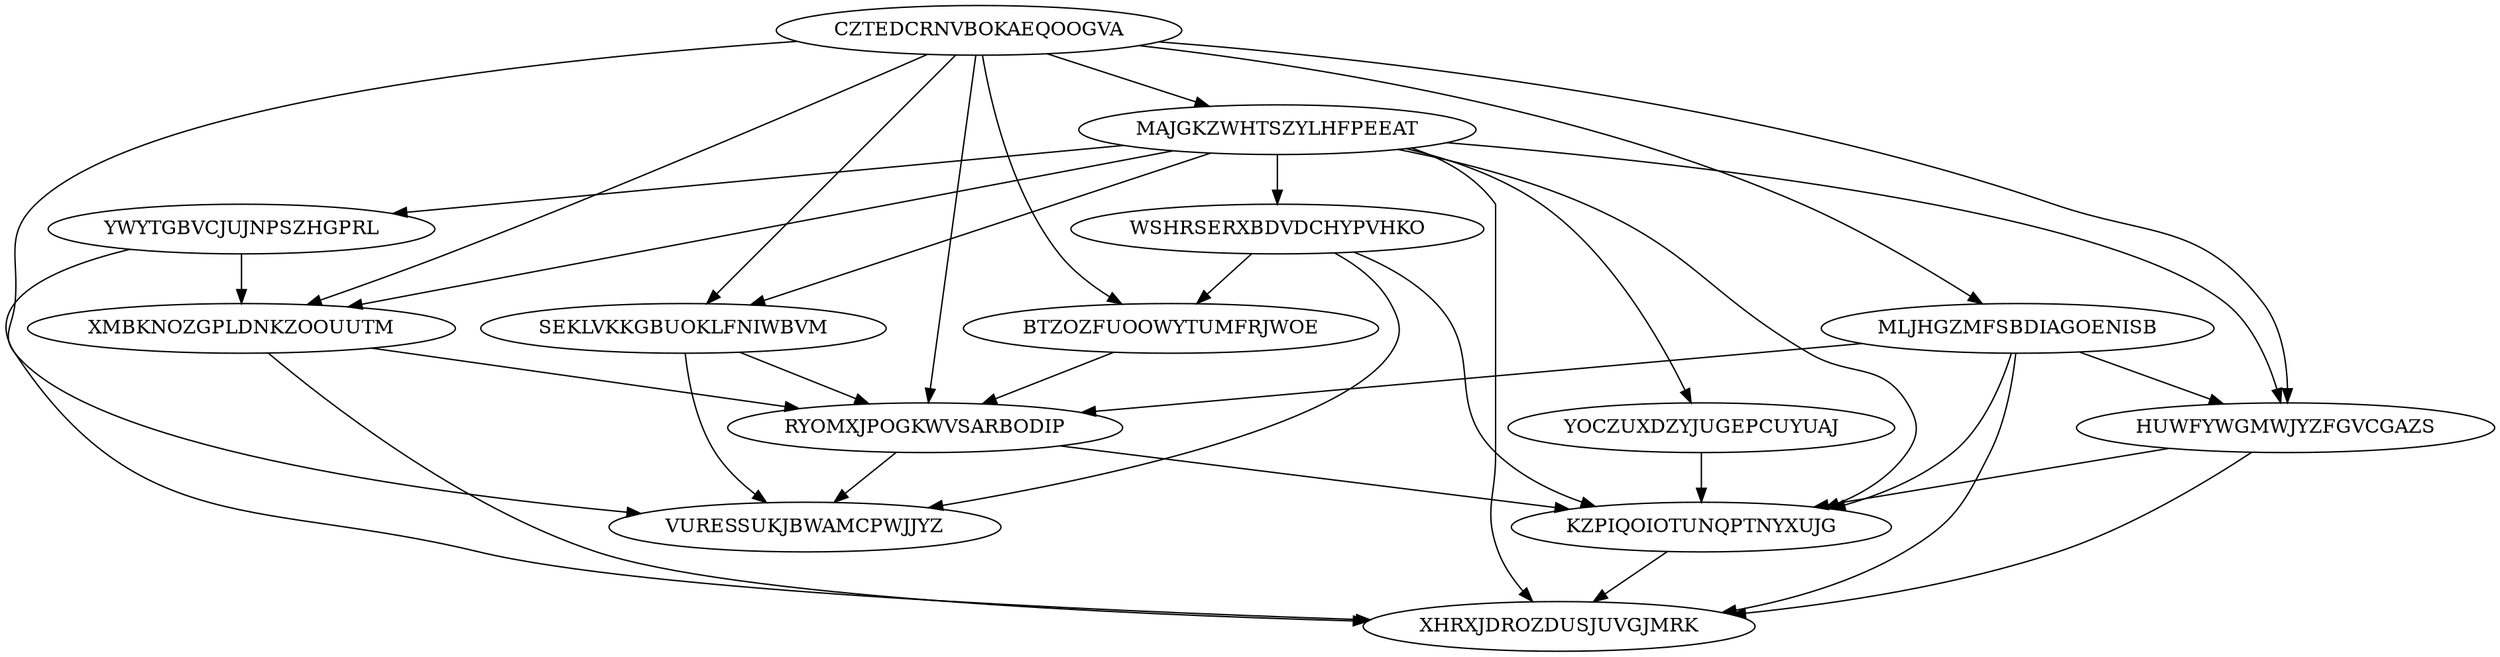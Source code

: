 digraph N14M36 {
	CZTEDCRNVBOKAEQOOGVA	[Weight=10];
	MAJGKZWHTSZYLHFPEEAT	[Weight=19];
	WSHRSERXBDVDCHYPVHKO	[Weight=16];
	YOCZUXDZYJUGEPCUYUAJ	[Weight=13];
	YWYTGBVCJUJNPSZHGPRL	[Weight=18];
	BTZOZFUOOWYTUMFRJWOE	[Weight=20];
	MLJHGZMFSBDIAGOENISB	[Weight=20];
	SEKLVKKGBUOKLFNIWBVM	[Weight=17];
	HUWFYWGMWJYZFGVCGAZS	[Weight=18];
	XMBKNOZGPLDNKZOOUUTM	[Weight=19];
	RYOMXJPOGKWVSARBODIP	[Weight=11];
	VURESSUKJBWAMCPWJJYZ	[Weight=15];
	KZPIQOIOTUNQPTNYXUJG	[Weight=12];
	XHRXJDROZDUSJUVGJMRK	[Weight=17];
	MAJGKZWHTSZYLHFPEEAT -> KZPIQOIOTUNQPTNYXUJG [Weight=17];
	CZTEDCRNVBOKAEQOOGVA -> MAJGKZWHTSZYLHFPEEAT [Weight=19];
	CZTEDCRNVBOKAEQOOGVA -> SEKLVKKGBUOKLFNIWBVM [Weight=14];
	WSHRSERXBDVDCHYPVHKO -> KZPIQOIOTUNQPTNYXUJG [Weight=19];
	MAJGKZWHTSZYLHFPEEAT -> XMBKNOZGPLDNKZOOUUTM [Weight=13];
	MAJGKZWHTSZYLHFPEEAT -> SEKLVKKGBUOKLFNIWBVM [Weight=20];
	SEKLVKKGBUOKLFNIWBVM -> RYOMXJPOGKWVSARBODIP [Weight=20];
	KZPIQOIOTUNQPTNYXUJG -> XHRXJDROZDUSJUVGJMRK [Weight=10];
	RYOMXJPOGKWVSARBODIP -> VURESSUKJBWAMCPWJJYZ [Weight=18];
	MAJGKZWHTSZYLHFPEEAT -> XHRXJDROZDUSJUVGJMRK [Weight=18];
	CZTEDCRNVBOKAEQOOGVA -> HUWFYWGMWJYZFGVCGAZS [Weight=18];
	MLJHGZMFSBDIAGOENISB -> XHRXJDROZDUSJUVGJMRK [Weight=19];
	MLJHGZMFSBDIAGOENISB -> KZPIQOIOTUNQPTNYXUJG [Weight=20];
	CZTEDCRNVBOKAEQOOGVA -> MLJHGZMFSBDIAGOENISB [Weight=13];
	CZTEDCRNVBOKAEQOOGVA -> BTZOZFUOOWYTUMFRJWOE [Weight=13];
	BTZOZFUOOWYTUMFRJWOE -> RYOMXJPOGKWVSARBODIP [Weight=20];
	HUWFYWGMWJYZFGVCGAZS -> KZPIQOIOTUNQPTNYXUJG [Weight=20];
	MAJGKZWHTSZYLHFPEEAT -> HUWFYWGMWJYZFGVCGAZS [Weight=18];
	MLJHGZMFSBDIAGOENISB -> HUWFYWGMWJYZFGVCGAZS [Weight=20];
	MAJGKZWHTSZYLHFPEEAT -> YWYTGBVCJUJNPSZHGPRL [Weight=11];
	XMBKNOZGPLDNKZOOUUTM -> RYOMXJPOGKWVSARBODIP [Weight=20];
	WSHRSERXBDVDCHYPVHKO -> VURESSUKJBWAMCPWJJYZ [Weight=11];
	CZTEDCRNVBOKAEQOOGVA -> VURESSUKJBWAMCPWJJYZ [Weight=13];
	YWYTGBVCJUJNPSZHGPRL -> XMBKNOZGPLDNKZOOUUTM [Weight=19];
	WSHRSERXBDVDCHYPVHKO -> BTZOZFUOOWYTUMFRJWOE [Weight=19];
	MAJGKZWHTSZYLHFPEEAT -> WSHRSERXBDVDCHYPVHKO [Weight=15];
	RYOMXJPOGKWVSARBODIP -> KZPIQOIOTUNQPTNYXUJG [Weight=18];
	YWYTGBVCJUJNPSZHGPRL -> XHRXJDROZDUSJUVGJMRK [Weight=12];
	CZTEDCRNVBOKAEQOOGVA -> RYOMXJPOGKWVSARBODIP [Weight=16];
	HUWFYWGMWJYZFGVCGAZS -> XHRXJDROZDUSJUVGJMRK [Weight=16];
	XMBKNOZGPLDNKZOOUUTM -> XHRXJDROZDUSJUVGJMRK [Weight=18];
	MAJGKZWHTSZYLHFPEEAT -> YOCZUXDZYJUGEPCUYUAJ [Weight=10];
	YOCZUXDZYJUGEPCUYUAJ -> KZPIQOIOTUNQPTNYXUJG [Weight=15];
	MLJHGZMFSBDIAGOENISB -> RYOMXJPOGKWVSARBODIP [Weight=16];
	SEKLVKKGBUOKLFNIWBVM -> VURESSUKJBWAMCPWJJYZ [Weight=11];
	CZTEDCRNVBOKAEQOOGVA -> XMBKNOZGPLDNKZOOUUTM [Weight=11];
}
